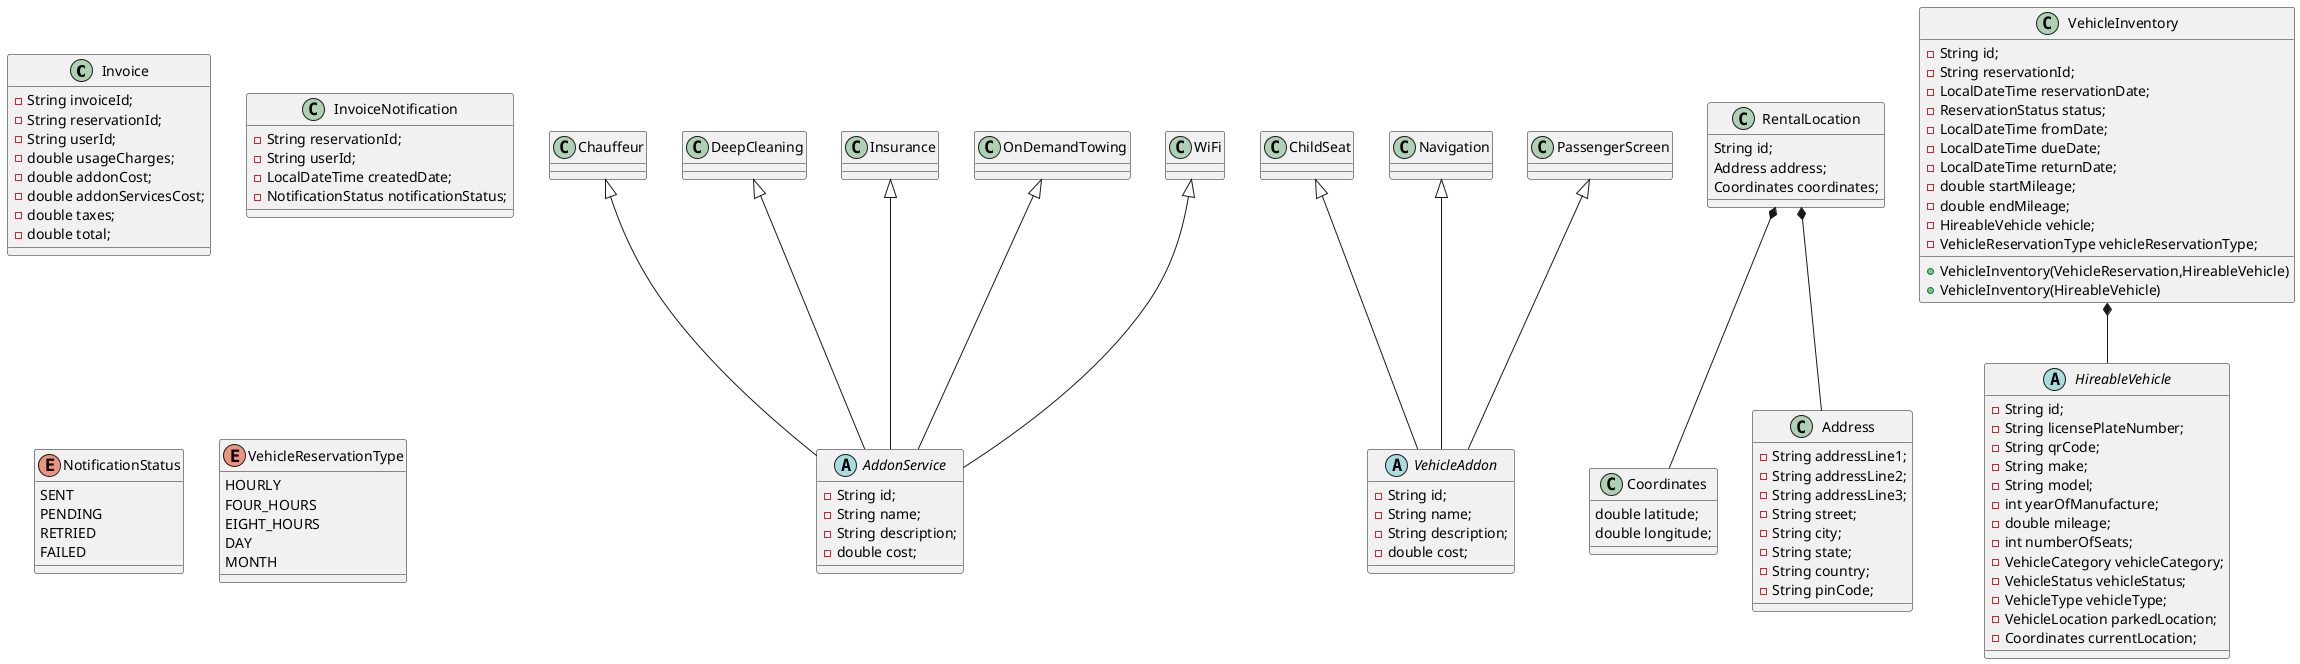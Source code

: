 @startuml
class Invoice {
-String invoiceId;
-String reservationId;
-String userId;
-double usageCharges;
-double addonCost;
-double addonServicesCost;
-double taxes;
-double total;
}

class InvoiceNotification {
-String reservationId;
-String userId;
-LocalDateTime createdDate;
-NotificationStatus notificationStatus;
}

abstract class AddonService {
-String id;
-String name;
-String description;
-double cost;
}

class Chauffeur {
}
class DeepCleaning{
}
class Insurance{
}
class OnDemandTowing{
}
class WiFi{
}
Chauffeur <|-- AddonService
DeepCleaning <|-- AddonService
Insurance <|-- AddonService
OnDemandTowing <|-- AddonService
WiFi <|-- AddonService

abstract class VehicleAddon {
-String id;
-String name;
-String description;
-double cost;
}
class ChildSeat{
}
class Navigation{
}
class PassengerScreen{
}
ChildSeat <|-- VehicleAddon
Navigation <|-- VehicleAddon
PassengerScreen <|-- VehicleAddon

class RentalLocation {
String id;
Address address;
Coordinates coordinates;
}
class Coordinates {
double latitude;
double longitude;
}
class Address {
-String addressLine1;
-String addressLine2;
-String addressLine3;
-String street;
-String city;
-String state;
-String country;
-String pinCode;
}
RentalLocation *--Address
RentalLocation*--Coordinates

class VehicleInventory {
-String id;
-String reservationId;
-LocalDateTime reservationDate;
-ReservationStatus status;
-LocalDateTime fromDate;
-LocalDateTime dueDate;
-LocalDateTime returnDate;
-double startMileage;
-double endMileage;
-HireableVehicle vehicle;
-VehicleReservationType vehicleReservationType;
+VehicleInventory(VehicleReservation,HireableVehicle)
+VehicleInventory(HireableVehicle)

}

abstract class HireableVehicle {
    - String id;
    - String licensePlateNumber;
    - String qrCode;
    - String make;
    - String model;
    - int yearOfManufacture;
    - double mileage;
    - int numberOfSeats;
    - VehicleCategory vehicleCategory;
    - VehicleStatus vehicleStatus;
    - VehicleType vehicleType;
    - VehicleLocation parkedLocation;
    - Coordinates currentLocation;

}
VehicleInventory *-- HireableVehicle

enum NotificationStatus {
    SENT
    PENDING
    RETRIED
    FAILED
}

enum VehicleReservationType {
    HOURLY
    FOUR_HOURS
    EIGHT_HOURS
    DAY
    MONTH
}
@enduml